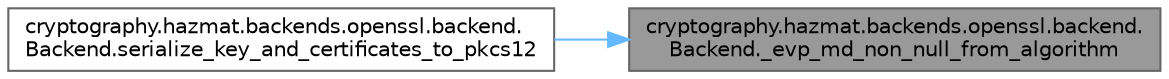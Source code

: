 digraph "cryptography.hazmat.backends.openssl.backend.Backend._evp_md_non_null_from_algorithm"
{
 // LATEX_PDF_SIZE
  bgcolor="transparent";
  edge [fontname=Helvetica,fontsize=10,labelfontname=Helvetica,labelfontsize=10];
  node [fontname=Helvetica,fontsize=10,shape=box,height=0.2,width=0.4];
  rankdir="RL";
  Node1 [id="Node000001",label="cryptography.hazmat.backends.openssl.backend.\lBackend._evp_md_non_null_from_algorithm",height=0.2,width=0.4,color="gray40", fillcolor="grey60", style="filled", fontcolor="black",tooltip=" "];
  Node1 -> Node2 [id="edge1_Node000001_Node000002",dir="back",color="steelblue1",style="solid",tooltip=" "];
  Node2 [id="Node000002",label="cryptography.hazmat.backends.openssl.backend.\lBackend.serialize_key_and_certificates_to_pkcs12",height=0.2,width=0.4,color="grey40", fillcolor="white", style="filled",URL="$classcryptography_1_1hazmat_1_1backends_1_1openssl_1_1backend_1_1_backend.html#a56d176409e063e26404fee8e21eb0f35",tooltip=" "];
}
